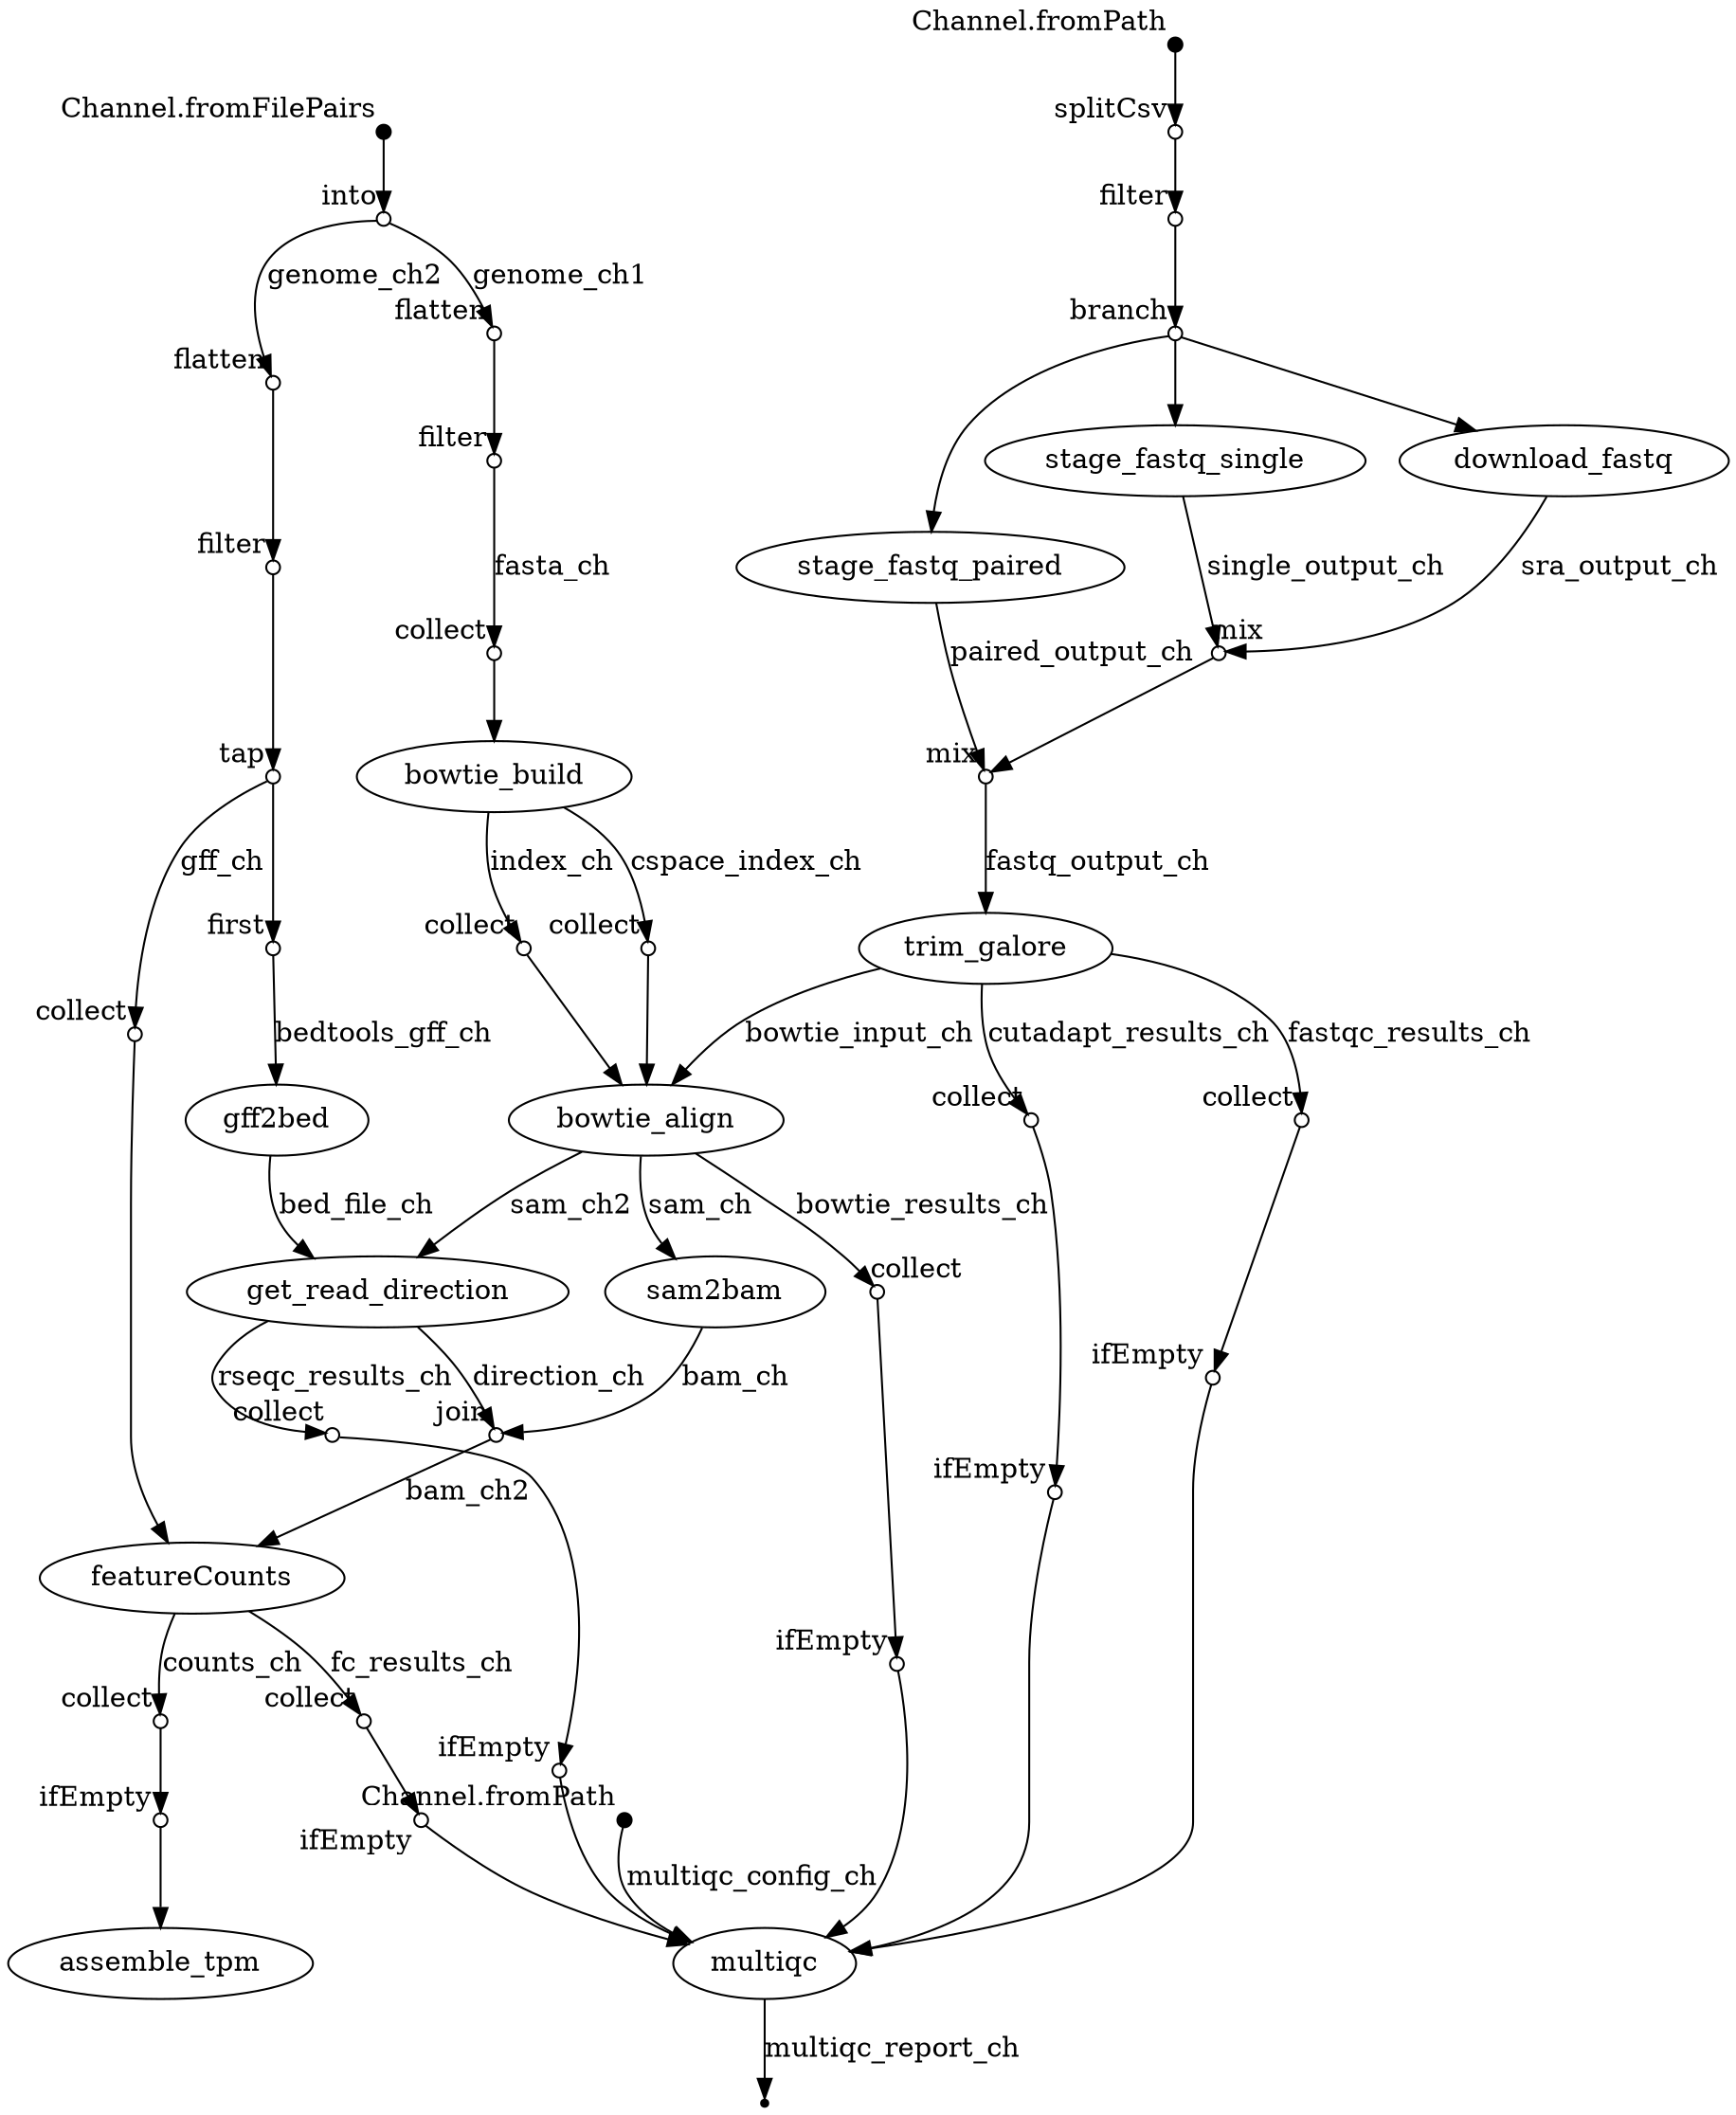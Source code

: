 digraph "dag" {
p0 [shape=point,label="",fixedsize=true,width=0.1,xlabel="Channel.fromFilePairs"];
p1 [shape=circle,label="",fixedsize=true,width=0.1,xlabel="into"];
p0 -> p1;

p1 [shape=circle,label="",fixedsize=true,width=0.1,xlabel="into"];
p4 [shape=circle,label="",fixedsize=true,width=0.1,xlabel="flatten"];
p1 -> p4 [label="genome_ch2"];

p1 [shape=circle,label="",fixedsize=true,width=0.1,xlabel="into"];
p2 [shape=circle,label="",fixedsize=true,width=0.1,xlabel="flatten"];
p1 -> p2 [label="genome_ch1"];

p2 [shape=circle,label="",fixedsize=true,width=0.1,xlabel="flatten"];
p3 [shape=circle,label="",fixedsize=true,width=0.1,xlabel="filter"];
p2 -> p3;

p3 [shape=circle,label="",fixedsize=true,width=0.1,xlabel="filter"];
p8 [shape=circle,label="",fixedsize=true,width=0.1,xlabel="collect"];
p3 -> p8 [label="fasta_ch"];

p4 [shape=circle,label="",fixedsize=true,width=0.1,xlabel="flatten"];
p5 [shape=circle,label="",fixedsize=true,width=0.1,xlabel="filter"];
p4 -> p5;

p5 [shape=circle,label="",fixedsize=true,width=0.1,xlabel="filter"];
p6 [shape=circle,label="",fixedsize=true,width=0.1,xlabel="tap"];
p5 -> p6;

p6 [shape=circle,label="",fixedsize=true,width=0.1,xlabel="tap"];
p27 [shape=circle,label="",fixedsize=true,width=0.1,xlabel="collect"];
p6 -> p27 [label="gff_ch"];

p6 [shape=circle,label="",fixedsize=true,width=0.1,xlabel="tap"];
p7 [shape=circle,label="",fixedsize=true,width=0.1,xlabel="first"];
p6 -> p7;

p7 [shape=circle,label="",fixedsize=true,width=0.1,xlabel="first"];
p10 [label="gff2bed"];
p7 -> p10 [label="bedtools_gff_ch"];

p8 [shape=circle,label="",fixedsize=true,width=0.1,xlabel="collect"];
p9 [label="bowtie_build"];
p8 -> p9;

p9 [label="bowtie_build"];
p21 [shape=circle,label="",fixedsize=true,width=0.1,xlabel="collect"];
p9 -> p21 [label="index_ch"];

p9 [label="bowtie_build"];
p22 [shape=circle,label="",fixedsize=true,width=0.1,xlabel="collect"];
p9 -> p22 [label="cspace_index_ch"];

p10 [label="gff2bed"];
p25 [label="get_read_direction"];
p10 -> p25 [label="bed_file_ch"];

p11 [shape=point,label="",fixedsize=true,width=0.1,xlabel="Channel.fromPath"];
p12 [shape=circle,label="",fixedsize=true,width=0.1,xlabel="splitCsv"];
p11 -> p12;

p12 [shape=circle,label="",fixedsize=true,width=0.1,xlabel="splitCsv"];
p13 [shape=circle,label="",fixedsize=true,width=0.1,xlabel="filter"];
p12 -> p13;

p13 [shape=circle,label="",fixedsize=true,width=0.1,xlabel="filter"];
p14 [shape=circle,label="",fixedsize=true,width=0.1,xlabel="branch"];
p13 -> p14;

p14 [shape=circle,label="",fixedsize=true,width=0.1,xlabel="branch"];
p15 [label="download_fastq"];
p14 -> p15;

p14 [shape=circle,label="",fixedsize=true,width=0.1,xlabel="branch"];
p16 [label="stage_fastq_single"];
p14 -> p16;

p14 [shape=circle,label="",fixedsize=true,width=0.1,xlabel="branch"];
p17 [label="stage_fastq_paired"];
p14 -> p17;

p15 [label="download_fastq"];
p18 [shape=circle,label="",fixedsize=true,width=0.1,xlabel="mix"];
p15 -> p18 [label="sra_output_ch"];

p16 [label="stage_fastq_single"];
p18 [shape=circle,label="",fixedsize=true,width=0.1,xlabel="mix"];
p16 -> p18 [label="single_output_ch"];

p17 [label="stage_fastq_paired"];
p19 [shape=circle,label="",fixedsize=true,width=0.1,xlabel="mix"];
p17 -> p19 [label="paired_output_ch"];

p18 [shape=circle,label="",fixedsize=true,width=0.1,xlabel="mix"];
p19 [shape=circle,label="",fixedsize=true,width=0.1,xlabel="mix"];
p18 -> p19;

p19 [shape=circle,label="",fixedsize=true,width=0.1,xlabel="mix"];
p20 [label="trim_galore"];
p19 -> p20 [label="fastq_output_ch"];

p20 [label="trim_galore"];
p23 [label="bowtie_align"];
p20 -> p23 [label="bowtie_input_ch"];

p20 [label="trim_galore"];
p32 [shape=circle,label="",fixedsize=true,width=0.1,xlabel="collect"];
p20 -> p32 [label="cutadapt_results_ch"];

p20 [label="trim_galore"];
p30 [shape=circle,label="",fixedsize=true,width=0.1,xlabel="collect"];
p20 -> p30 [label="fastqc_results_ch"];

p21 [shape=circle,label="",fixedsize=true,width=0.1,xlabel="collect"];
p23 [label="bowtie_align"];
p21 -> p23;

p22 [shape=circle,label="",fixedsize=true,width=0.1,xlabel="collect"];
p23 [label="bowtie_align"];
p22 -> p23;

p23 [label="bowtie_align"];
p24 [label="sam2bam"];
p23 -> p24 [label="sam_ch"];

p23 [label="bowtie_align"];
p25 [label="get_read_direction"];
p23 -> p25 [label="sam_ch2"];

p23 [label="bowtie_align"];
p36 [shape=circle,label="",fixedsize=true,width=0.1,xlabel="collect"];
p23 -> p36 [label="bowtie_results_ch"];

p24 [label="sam2bam"];
p26 [shape=circle,label="",fixedsize=true,width=0.1,xlabel="join"];
p24 -> p26 [label="bam_ch"];

p25 [label="get_read_direction"];
p26 [shape=circle,label="",fixedsize=true,width=0.1,xlabel="join"];
p25 -> p26 [label="direction_ch"];

p25 [label="get_read_direction"];
p34 [shape=circle,label="",fixedsize=true,width=0.1,xlabel="collect"];
p25 -> p34 [label="rseqc_results_ch"];

p26 [shape=circle,label="",fixedsize=true,width=0.1,xlabel="join"];
p28 [label="featureCounts"];
p26 -> p28 [label="bam_ch2"];

p27 [shape=circle,label="",fixedsize=true,width=0.1,xlabel="collect"];
p28 [label="featureCounts"];
p27 -> p28;

p28 [label="featureCounts"];
p38 [shape=circle,label="",fixedsize=true,width=0.1,xlabel="collect"];
p28 -> p38 [label="fc_results_ch"];

p28 [label="featureCounts"];
p42 [shape=circle,label="",fixedsize=true,width=0.1,xlabel="collect"];
p28 -> p42 [label="counts_ch"];

p29 [shape=point,label="",fixedsize=true,width=0.1,xlabel="Channel.fromPath"];
p40 [label="multiqc"];
p29 -> p40 [label="multiqc_config_ch"];

p30 [shape=circle,label="",fixedsize=true,width=0.1,xlabel="collect"];
p31 [shape=circle,label="",fixedsize=true,width=0.1,xlabel="ifEmpty"];
p30 -> p31;

p31 [shape=circle,label="",fixedsize=true,width=0.1,xlabel="ifEmpty"];
p40 [label="multiqc"];
p31 -> p40;

p32 [shape=circle,label="",fixedsize=true,width=0.1,xlabel="collect"];
p33 [shape=circle,label="",fixedsize=true,width=0.1,xlabel="ifEmpty"];
p32 -> p33;

p33 [shape=circle,label="",fixedsize=true,width=0.1,xlabel="ifEmpty"];
p40 [label="multiqc"];
p33 -> p40;

p34 [shape=circle,label="",fixedsize=true,width=0.1,xlabel="collect"];
p35 [shape=circle,label="",fixedsize=true,width=0.1,xlabel="ifEmpty"];
p34 -> p35;

p35 [shape=circle,label="",fixedsize=true,width=0.1,xlabel="ifEmpty"];
p40 [label="multiqc"];
p35 -> p40;

p36 [shape=circle,label="",fixedsize=true,width=0.1,xlabel="collect"];
p37 [shape=circle,label="",fixedsize=true,width=0.1,xlabel="ifEmpty"];
p36 -> p37;

p37 [shape=circle,label="",fixedsize=true,width=0.1,xlabel="ifEmpty"];
p40 [label="multiqc"];
p37 -> p40;

p38 [shape=circle,label="",fixedsize=true,width=0.1,xlabel="collect"];
p39 [shape=circle,label="",fixedsize=true,width=0.1,xlabel="ifEmpty"];
p38 -> p39;

p39 [shape=circle,label="",fixedsize=true,width=0.1,xlabel="ifEmpty"];
p40 [label="multiqc"];
p39 -> p40;

p40 [label="multiqc"];
p41 [shape=point];
p40 -> p41 [label="multiqc_report_ch"];

p42 [shape=circle,label="",fixedsize=true,width=0.1,xlabel="collect"];
p43 [shape=circle,label="",fixedsize=true,width=0.1,xlabel="ifEmpty"];
p42 -> p43;

p43 [shape=circle,label="",fixedsize=true,width=0.1,xlabel="ifEmpty"];
p44 [label="assemble_tpm"];
p43 -> p44;

}
